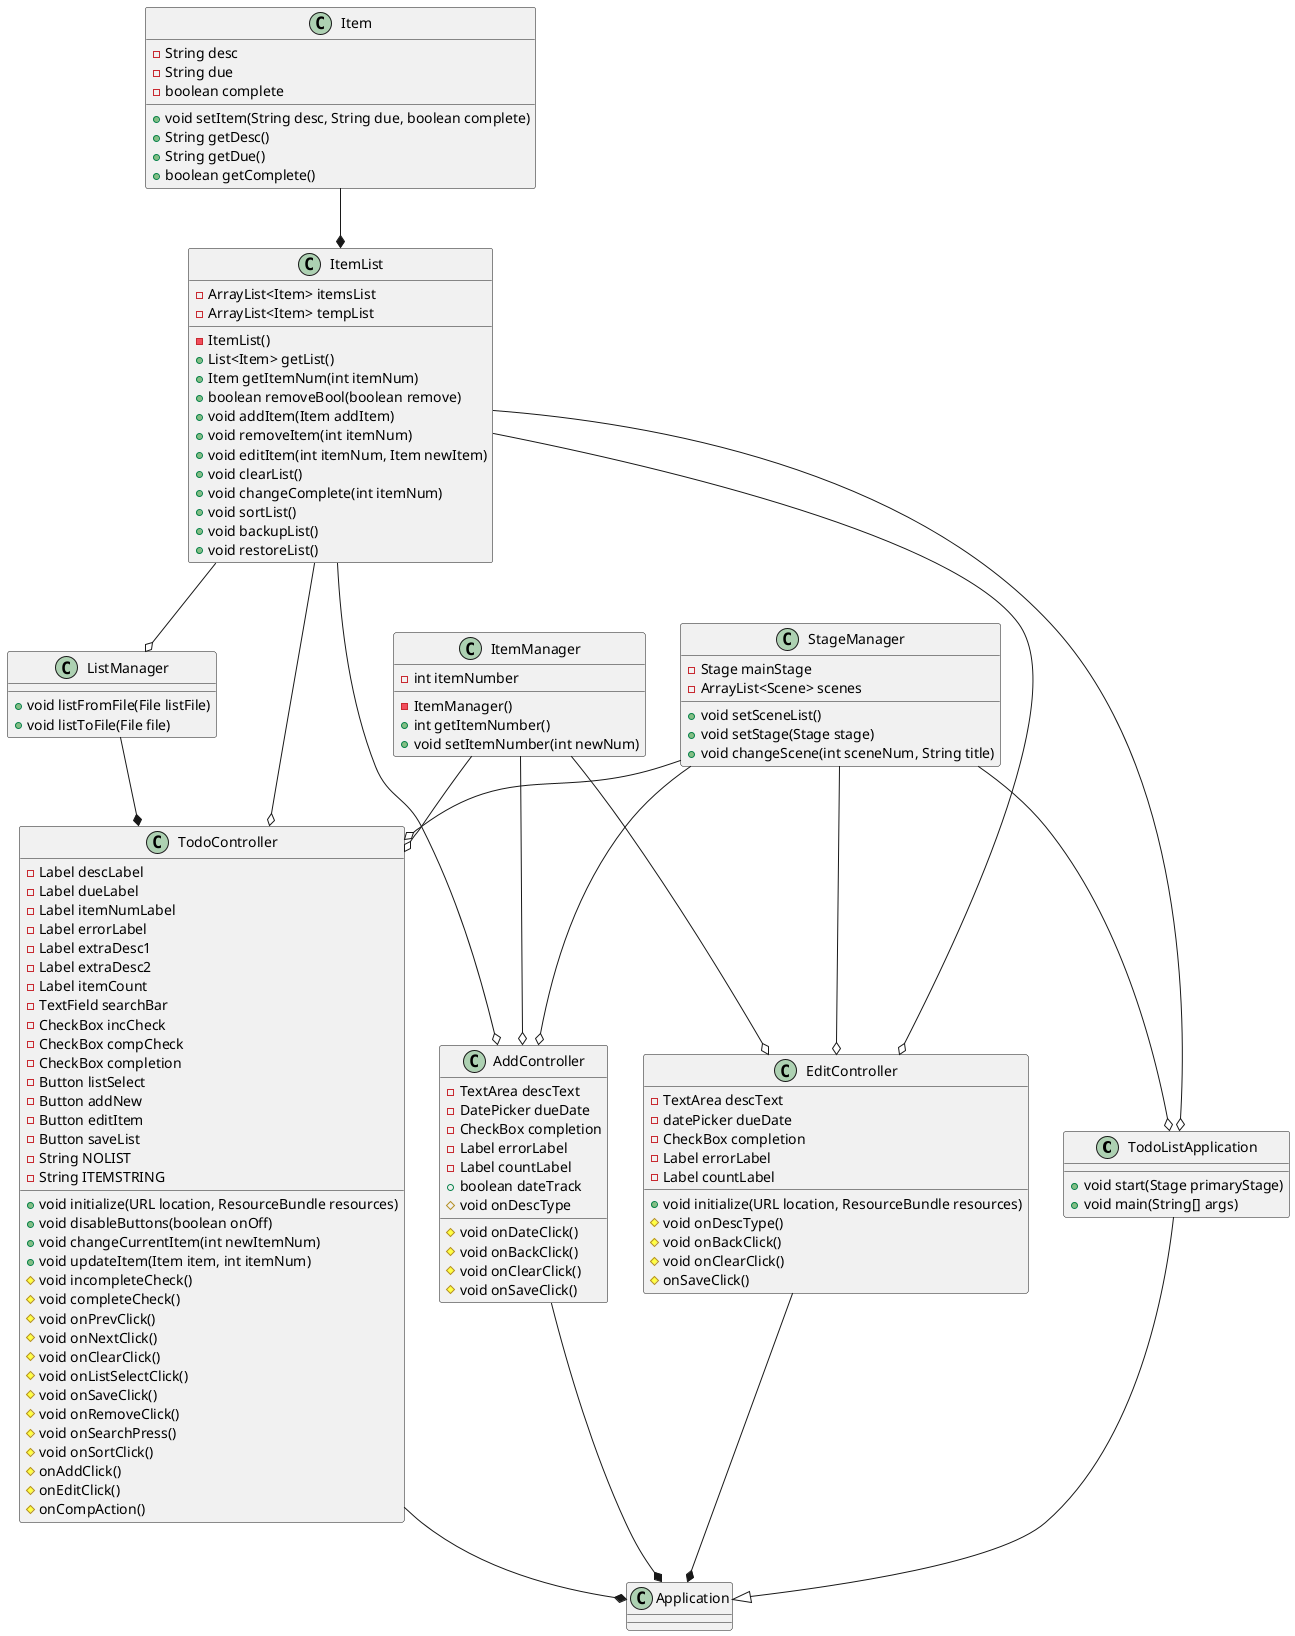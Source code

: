 @startuml
'https://plantuml.com/sequence-diagram

TodoListApplication --|> Application
TodoController --* Application
AddController --* Application
EditController --* Application
Item --* ItemList
ItemList --o TodoController
ItemList --o AddController
ItemList --o EditController
ItemList --o TodoListApplication
StageManager --o TodoListApplication
StageManager --o TodoController
StageManager --o AddController
StageManager --o EditController
ItemManager --o TodoController
ItemManager --o AddController
ItemManager --o EditController
ItemList --o ListManager
ListManager --* TodoController

class ItemList{
-ItemList()
-ArrayList<Item> itemsList
-ArrayList<Item> tempList
+List<Item> getList()
+Item getItemNum(int itemNum)
+boolean removeBool(boolean remove)
+void addItem(Item addItem)
+void removeItem(int itemNum)
+void editItem(int itemNum, Item newItem)
+void clearList()
+void changeComplete(int itemNum)
+void sortList()
+void backupList()
+void restoreList()
}

class ItemManager{
-int itemNumber
-ItemManager()
+int getItemNumber()
+void setItemNumber(int newNum)
}

class TodoListApplication{
+void start(Stage primaryStage)
+void main(String[] args)
}

class ListManager{
+void listFromFile(File listFile)
+void listToFile(File file)
}

class Item{
-String desc
-String due
-boolean complete
+void setItem(String desc, String due, boolean complete)
+String getDesc()
+String getDue()
+boolean getComplete()
}

class StageManager{
-Stage mainStage
-ArrayList<Scene> scenes
+void setSceneList()
+void setStage(Stage stage)
+void changeScene(int sceneNum, String title)
}

class TodoController{
-Label descLabel
-Label dueLabel
-Label itemNumLabel
-Label errorLabel
-Label extraDesc1
-Label extraDesc2
-Label itemCount
-TextField searchBar
-CheckBox incCheck
-CheckBox compCheck
-CheckBox completion
-Button listSelect
-Button addNew
-Button editItem
-Button saveList
-String NOLIST
-String ITEMSTRING
+void initialize(URL location, ResourceBundle resources)
+void disableButtons(boolean onOff)
+void changeCurrentItem(int newItemNum)
+void updateItem(Item item, int itemNum)
#void incompleteCheck()
#void completeCheck()
#void onPrevClick()
#void onNextClick()
#void onClearClick()
#void onListSelectClick()
#void onSaveClick()
#void onRemoveClick()
#void onSearchPress()
#void onSortClick()
#onAddClick()
#onEditClick()
#onCompAction()
}

class EditController{
-TextArea descText
-datePicker dueDate
-CheckBox completion
-Label errorLabel
-Label countLabel
+void initialize(URL location, ResourceBundle resources)
#void onDescType()
#void onBackClick()
#void onClearClick()
#onSaveClick()

}

class AddController{
-TextArea descText
-DatePicker dueDate
-CheckBox completion
-Label errorLabel
-Label countLabel
+boolean dateTrack
#void onDateClick()
#void onBackClick()
#void onClearClick()
#void onDescType
#void onSaveClick()
}

@enduml